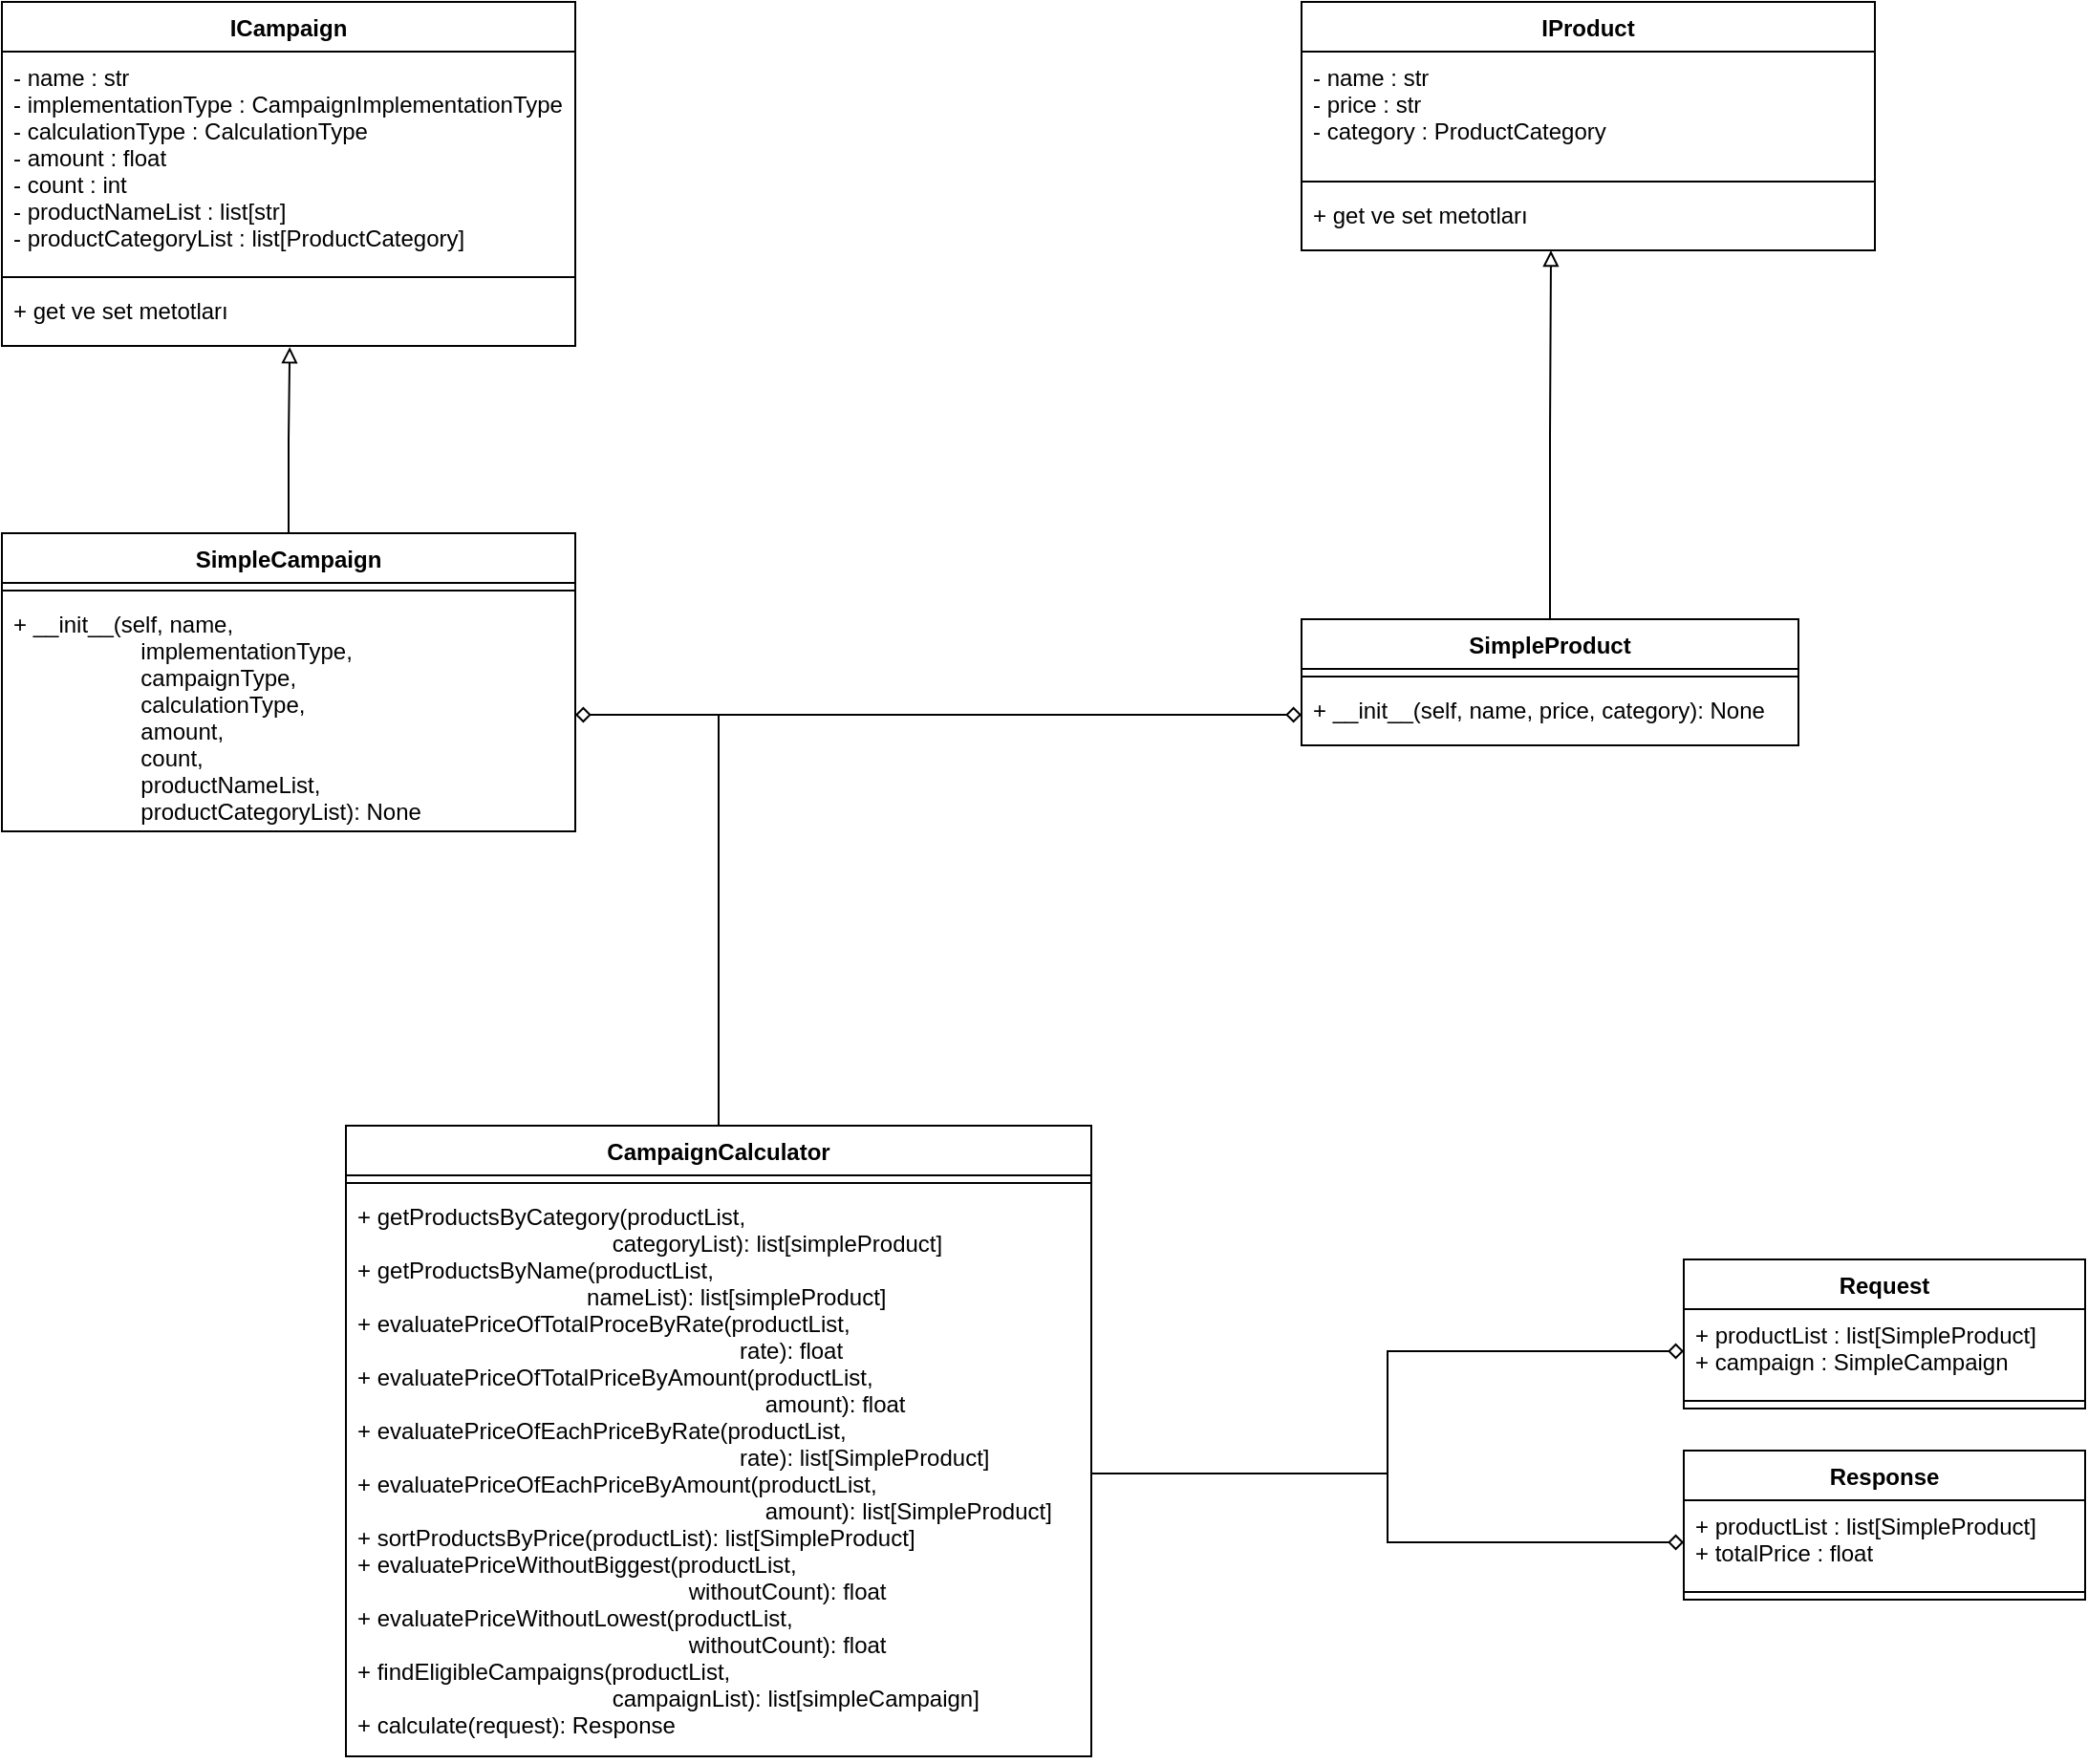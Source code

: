 <mxfile version="20.0.1" type="device" pages="2"><diagram id="rgQbbGu_x9ltGTy2_ONp" name="Campaign"><mxGraphModel dx="2500" dy="908" grid="1" gridSize="10" guides="1" tooltips="1" connect="1" arrows="1" fold="1" page="1" pageScale="1" pageWidth="827" pageHeight="1169" math="0" shadow="0"><root><mxCell id="0"/><mxCell id="1" parent="0"/><mxCell id="ItMOmFkDz0k1rFAJX8fB-32" style="edgeStyle=orthogonalEdgeStyle;rounded=0;orthogonalLoop=1;jettySize=auto;html=1;entryX=0.435;entryY=1;entryDx=0;entryDy=0;entryPerimeter=0;endArrow=block;endFill=0;" edge="1" parent="1" source="ItMOmFkDz0k1rFAJX8fB-1" target="ItMOmFkDz0k1rFAJX8fB-30"><mxGeometry relative="1" as="geometry"/></mxCell><mxCell id="ItMOmFkDz0k1rFAJX8fB-1" value="SimpleProduct" style="swimlane;fontStyle=1;align=center;verticalAlign=top;childLayout=stackLayout;horizontal=1;startSize=26;horizontalStack=0;resizeParent=1;resizeParentMax=0;resizeLast=0;collapsible=1;marginBottom=0;" vertex="1" parent="1"><mxGeometry x="-80" y="365" width="260" height="66" as="geometry"/></mxCell><mxCell id="ItMOmFkDz0k1rFAJX8fB-3" value="" style="line;strokeWidth=1;fillColor=none;align=left;verticalAlign=middle;spacingTop=-1;spacingLeft=3;spacingRight=3;rotatable=0;labelPosition=right;points=[];portConstraint=eastwest;" vertex="1" parent="ItMOmFkDz0k1rFAJX8fB-1"><mxGeometry y="26" width="260" height="8" as="geometry"/></mxCell><mxCell id="ItMOmFkDz0k1rFAJX8fB-4" value="+ __init__(self, name, price, category): None" style="text;strokeColor=none;fillColor=none;align=left;verticalAlign=top;spacingLeft=4;spacingRight=4;overflow=hidden;rotatable=0;points=[[0,0.5],[1,0.5]];portConstraint=eastwest;" vertex="1" parent="ItMOmFkDz0k1rFAJX8fB-1"><mxGeometry y="34" width="260" height="32" as="geometry"/></mxCell><mxCell id="ItMOmFkDz0k1rFAJX8fB-33" style="edgeStyle=orthogonalEdgeStyle;rounded=0;orthogonalLoop=1;jettySize=auto;html=1;entryX=0.502;entryY=1.018;entryDx=0;entryDy=0;entryPerimeter=0;endArrow=block;endFill=0;" edge="1" parent="1" source="ItMOmFkDz0k1rFAJX8fB-5" target="ItMOmFkDz0k1rFAJX8fB-26"><mxGeometry relative="1" as="geometry"/></mxCell><mxCell id="ItMOmFkDz0k1rFAJX8fB-5" value="SimpleCampaign" style="swimlane;fontStyle=1;align=center;verticalAlign=top;childLayout=stackLayout;horizontal=1;startSize=26;horizontalStack=0;resizeParent=1;resizeParentMax=0;resizeLast=0;collapsible=1;marginBottom=0;" vertex="1" parent="1"><mxGeometry x="-760" y="320" width="300" height="156" as="geometry"/></mxCell><mxCell id="ItMOmFkDz0k1rFAJX8fB-7" value="" style="line;strokeWidth=1;fillColor=none;align=left;verticalAlign=middle;spacingTop=-1;spacingLeft=3;spacingRight=3;rotatable=0;labelPosition=right;points=[];portConstraint=eastwest;" vertex="1" parent="ItMOmFkDz0k1rFAJX8fB-5"><mxGeometry y="26" width="300" height="8" as="geometry"/></mxCell><mxCell id="ItMOmFkDz0k1rFAJX8fB-8" value="+ __init__(self, name, &#10;                    implementationType, &#10;                    campaignType, &#10;                    calculationType, &#10;                    amount, &#10;                    count, &#10;                    productNameList, &#10;                    productCategoryList): None" style="text;strokeColor=none;fillColor=none;align=left;verticalAlign=top;spacingLeft=4;spacingRight=4;overflow=hidden;rotatable=0;points=[[0,0.5],[1,0.5]];portConstraint=eastwest;" vertex="1" parent="ItMOmFkDz0k1rFAJX8fB-5"><mxGeometry y="34" width="300" height="122" as="geometry"/></mxCell><mxCell id="ItMOmFkDz0k1rFAJX8fB-36" style="edgeStyle=orthogonalEdgeStyle;rounded=0;orthogonalLoop=1;jettySize=auto;html=1;entryX=1;entryY=0.5;entryDx=0;entryDy=0;endArrow=diamond;endFill=0;" edge="1" parent="1" source="ItMOmFkDz0k1rFAJX8fB-9" target="ItMOmFkDz0k1rFAJX8fB-8"><mxGeometry relative="1" as="geometry"/></mxCell><mxCell id="ItMOmFkDz0k1rFAJX8fB-37" style="edgeStyle=orthogonalEdgeStyle;rounded=0;orthogonalLoop=1;jettySize=auto;html=1;entryX=0;entryY=0.5;entryDx=0;entryDy=0;endArrow=diamond;endFill=0;" edge="1" parent="1" source="ItMOmFkDz0k1rFAJX8fB-9" target="ItMOmFkDz0k1rFAJX8fB-4"><mxGeometry relative="1" as="geometry"/></mxCell><mxCell id="ItMOmFkDz0k1rFAJX8fB-9" value="CampaignCalculator" style="swimlane;fontStyle=1;align=center;verticalAlign=top;childLayout=stackLayout;horizontal=1;startSize=26;horizontalStack=0;resizeParent=1;resizeParentMax=0;resizeLast=0;collapsible=1;marginBottom=0;" vertex="1" parent="1"><mxGeometry x="-580" y="630" width="390" height="330" as="geometry"/></mxCell><mxCell id="ItMOmFkDz0k1rFAJX8fB-11" value="" style="line;strokeWidth=1;fillColor=none;align=left;verticalAlign=middle;spacingTop=-1;spacingLeft=3;spacingRight=3;rotatable=0;labelPosition=right;points=[];portConstraint=eastwest;" vertex="1" parent="ItMOmFkDz0k1rFAJX8fB-9"><mxGeometry y="26" width="390" height="8" as="geometry"/></mxCell><mxCell id="ItMOmFkDz0k1rFAJX8fB-12" value="+ getProductsByCategory(productList,&#10;                                        categoryList): list[simpleProduct]&#10;+ getProductsByName(productList,&#10;                                    nameList): list[simpleProduct]&#10;+ evaluatePriceOfTotalProceByRate(productList,&#10;                                                            rate): float&#10;+ evaluatePriceOfTotalPriceByAmount(productList,            &#10;                                                                amount): float&#10;+ evaluatePriceOfEachPriceByRate(productList,&#10;                                                            rate): list[SimpleProduct]&#10;+ evaluatePriceOfEachPriceByAmount(productList,&#10;                                                                amount): list[SimpleProduct]&#10;+ sortProductsByPrice(productList): list[SimpleProduct]&#10;+ evaluatePriceWithoutBiggest(productList,&#10;                                                    withoutCount): float&#10;+ evaluatePriceWithoutLowest(productList,&#10;                                                    withoutCount): float&#10;+ findEligibleCampaigns(productList, &#10;                                        campaignList): list[simpleCampaign]&#10;+ calculate(request): Response" style="text;strokeColor=none;fillColor=none;align=left;verticalAlign=top;spacingLeft=4;spacingRight=4;overflow=hidden;rotatable=0;points=[[0,0.5],[1,0.5]];portConstraint=eastwest;" vertex="1" parent="ItMOmFkDz0k1rFAJX8fB-9"><mxGeometry y="34" width="390" height="296" as="geometry"/></mxCell><mxCell id="ItMOmFkDz0k1rFAJX8fB-13" value="Request" style="swimlane;fontStyle=1;align=center;verticalAlign=top;childLayout=stackLayout;horizontal=1;startSize=26;horizontalStack=0;resizeParent=1;resizeParentMax=0;resizeLast=0;collapsible=1;marginBottom=0;" vertex="1" parent="1"><mxGeometry x="120" y="700" width="210" height="78" as="geometry"/></mxCell><mxCell id="ItMOmFkDz0k1rFAJX8fB-14" value="+ productList : list[SimpleProduct]&#10;+ campaign : SimpleCampaign" style="text;strokeColor=none;fillColor=none;align=left;verticalAlign=top;spacingLeft=4;spacingRight=4;overflow=hidden;rotatable=0;points=[[0,0.5],[1,0.5]];portConstraint=eastwest;" vertex="1" parent="ItMOmFkDz0k1rFAJX8fB-13"><mxGeometry y="26" width="210" height="44" as="geometry"/></mxCell><mxCell id="ItMOmFkDz0k1rFAJX8fB-15" value="" style="line;strokeWidth=1;fillColor=none;align=left;verticalAlign=middle;spacingTop=-1;spacingLeft=3;spacingRight=3;rotatable=0;labelPosition=right;points=[];portConstraint=eastwest;" vertex="1" parent="ItMOmFkDz0k1rFAJX8fB-13"><mxGeometry y="70" width="210" height="8" as="geometry"/></mxCell><mxCell id="ItMOmFkDz0k1rFAJX8fB-17" value="Response" style="swimlane;fontStyle=1;align=center;verticalAlign=top;childLayout=stackLayout;horizontal=1;startSize=26;horizontalStack=0;resizeParent=1;resizeParentMax=0;resizeLast=0;collapsible=1;marginBottom=0;" vertex="1" parent="1"><mxGeometry x="120" y="800" width="210" height="78" as="geometry"/></mxCell><mxCell id="ItMOmFkDz0k1rFAJX8fB-18" value="+ productList : list[SimpleProduct]&#10;+ totalPrice : float" style="text;strokeColor=none;fillColor=none;align=left;verticalAlign=top;spacingLeft=4;spacingRight=4;overflow=hidden;rotatable=0;points=[[0,0.5],[1,0.5]];portConstraint=eastwest;" vertex="1" parent="ItMOmFkDz0k1rFAJX8fB-17"><mxGeometry y="26" width="210" height="44" as="geometry"/></mxCell><mxCell id="ItMOmFkDz0k1rFAJX8fB-19" value="" style="line;strokeWidth=1;fillColor=none;align=left;verticalAlign=middle;spacingTop=-1;spacingLeft=3;spacingRight=3;rotatable=0;labelPosition=right;points=[];portConstraint=eastwest;" vertex="1" parent="ItMOmFkDz0k1rFAJX8fB-17"><mxGeometry y="70" width="210" height="8" as="geometry"/></mxCell><mxCell id="ItMOmFkDz0k1rFAJX8fB-23" value="ICampaign" style="swimlane;fontStyle=1;align=center;verticalAlign=top;childLayout=stackLayout;horizontal=1;startSize=26;horizontalStack=0;resizeParent=1;resizeParentMax=0;resizeLast=0;collapsible=1;marginBottom=0;" vertex="1" parent="1"><mxGeometry x="-760" y="42" width="300" height="180" as="geometry"/></mxCell><mxCell id="ItMOmFkDz0k1rFAJX8fB-24" value="- name : str&#10;- implementationType : CampaignImplementationType&#10;- calculationType : CalculationType&#10;- amount : float&#10;- count : int&#10;- productNameList : list[str]&#10;- productCategoryList : list[ProductCategory]" style="text;strokeColor=none;fillColor=none;align=left;verticalAlign=top;spacingLeft=4;spacingRight=4;overflow=hidden;rotatable=0;points=[[0,0.5],[1,0.5]];portConstraint=eastwest;" vertex="1" parent="ItMOmFkDz0k1rFAJX8fB-23"><mxGeometry y="26" width="300" height="114" as="geometry"/></mxCell><mxCell id="ItMOmFkDz0k1rFAJX8fB-25" value="" style="line;strokeWidth=1;fillColor=none;align=left;verticalAlign=middle;spacingTop=-1;spacingLeft=3;spacingRight=3;rotatable=0;labelPosition=right;points=[];portConstraint=eastwest;" vertex="1" parent="ItMOmFkDz0k1rFAJX8fB-23"><mxGeometry y="140" width="300" height="8" as="geometry"/></mxCell><mxCell id="ItMOmFkDz0k1rFAJX8fB-26" value="+ get ve set metotları" style="text;strokeColor=none;fillColor=none;align=left;verticalAlign=top;spacingLeft=4;spacingRight=4;overflow=hidden;rotatable=0;points=[[0,0.5],[1,0.5]];portConstraint=eastwest;" vertex="1" parent="ItMOmFkDz0k1rFAJX8fB-23"><mxGeometry y="148" width="300" height="32" as="geometry"/></mxCell><mxCell id="ItMOmFkDz0k1rFAJX8fB-27" value="IProduct" style="swimlane;fontStyle=1;align=center;verticalAlign=top;childLayout=stackLayout;horizontal=1;startSize=26;horizontalStack=0;resizeParent=1;resizeParentMax=0;resizeLast=0;collapsible=1;marginBottom=0;" vertex="1" parent="1"><mxGeometry x="-80" y="42" width="300" height="130" as="geometry"/></mxCell><mxCell id="ItMOmFkDz0k1rFAJX8fB-28" value="- name : str&#10;- price : str&#10;- category : ProductCategory" style="text;strokeColor=none;fillColor=none;align=left;verticalAlign=top;spacingLeft=4;spacingRight=4;overflow=hidden;rotatable=0;points=[[0,0.5],[1,0.5]];portConstraint=eastwest;" vertex="1" parent="ItMOmFkDz0k1rFAJX8fB-27"><mxGeometry y="26" width="300" height="64" as="geometry"/></mxCell><mxCell id="ItMOmFkDz0k1rFAJX8fB-29" value="" style="line;strokeWidth=1;fillColor=none;align=left;verticalAlign=middle;spacingTop=-1;spacingLeft=3;spacingRight=3;rotatable=0;labelPosition=right;points=[];portConstraint=eastwest;" vertex="1" parent="ItMOmFkDz0k1rFAJX8fB-27"><mxGeometry y="90" width="300" height="8" as="geometry"/></mxCell><mxCell id="ItMOmFkDz0k1rFAJX8fB-30" value="+ get ve set metotları" style="text;strokeColor=none;fillColor=none;align=left;verticalAlign=top;spacingLeft=4;spacingRight=4;overflow=hidden;rotatable=0;points=[[0,0.5],[1,0.5]];portConstraint=eastwest;" vertex="1" parent="ItMOmFkDz0k1rFAJX8fB-27"><mxGeometry y="98" width="300" height="32" as="geometry"/></mxCell><mxCell id="ItMOmFkDz0k1rFAJX8fB-38" style="edgeStyle=orthogonalEdgeStyle;rounded=0;orthogonalLoop=1;jettySize=auto;html=1;entryX=0;entryY=0.5;entryDx=0;entryDy=0;endArrow=diamond;endFill=0;" edge="1" parent="1" source="ItMOmFkDz0k1rFAJX8fB-12" target="ItMOmFkDz0k1rFAJX8fB-14"><mxGeometry relative="1" as="geometry"/></mxCell><mxCell id="ItMOmFkDz0k1rFAJX8fB-39" style="edgeStyle=orthogonalEdgeStyle;rounded=0;orthogonalLoop=1;jettySize=auto;html=1;entryX=0;entryY=0.5;entryDx=0;entryDy=0;endArrow=diamond;endFill=0;" edge="1" parent="1" source="ItMOmFkDz0k1rFAJX8fB-12" target="ItMOmFkDz0k1rFAJX8fB-18"><mxGeometry relative="1" as="geometry"/></mxCell></root></mxGraphModel></diagram><diagram id="lYkBsxUqeD20Rw8IrsAA" name="Connector"><mxGraphModel dx="1185" dy="643" grid="1" gridSize="10" guides="1" tooltips="1" connect="1" arrows="1" fold="1" page="1" pageScale="1" pageWidth="827" pageHeight="1169" math="0" shadow="0"><root><mxCell id="0"/><mxCell id="1" parent="0"/><mxCell id="FYt1DRwK2ZTm7PtnMu8t-1" value="ConnectorContentA" style="swimlane;fontStyle=1;align=center;verticalAlign=top;childLayout=stackLayout;horizontal=1;startSize=26;horizontalStack=0;resizeParent=1;resizeParentMax=0;resizeLast=0;collapsible=1;marginBottom=0;" vertex="1" parent="1"><mxGeometry x="580" y="620" width="160" height="70" as="geometry"/></mxCell><mxCell id="FYt1DRwK2ZTm7PtnMu8t-3" value="" style="line;strokeWidth=1;fillColor=none;align=left;verticalAlign=middle;spacingTop=-1;spacingLeft=3;spacingRight=3;rotatable=0;labelPosition=right;points=[];portConstraint=eastwest;" vertex="1" parent="FYt1DRwK2ZTm7PtnMu8t-1"><mxGeometry y="26" width="160" height="8" as="geometry"/></mxCell><mxCell id="FYt1DRwK2ZTm7PtnMu8t-4" value="+ connect(): bool&#10;+ run(): None" style="text;strokeColor=none;fillColor=none;align=left;verticalAlign=top;spacingLeft=4;spacingRight=4;overflow=hidden;rotatable=0;points=[[0,0.5],[1,0.5]];portConstraint=eastwest;" vertex="1" parent="FYt1DRwK2ZTm7PtnMu8t-1"><mxGeometry y="34" width="160" height="36" as="geometry"/></mxCell><mxCell id="FYt1DRwK2ZTm7PtnMu8t-9" style="edgeStyle=orthogonalEdgeStyle;rounded=0;orthogonalLoop=1;jettySize=auto;html=1;entryX=0.488;entryY=1;entryDx=0;entryDy=0;entryPerimeter=0;endArrow=block;endFill=0;" edge="1" parent="1" source="FYt1DRwK2ZTm7PtnMu8t-5" target="FYt1DRwK2ZTm7PtnMu8t-4"><mxGeometry relative="1" as="geometry"/></mxCell><mxCell id="FYt1DRwK2ZTm7PtnMu8t-5" value="MongoConnector" style="swimlane;fontStyle=1;align=center;verticalAlign=top;childLayout=stackLayout;horizontal=1;startSize=26;horizontalStack=0;resizeParent=1;resizeParentMax=0;resizeLast=0;collapsible=1;marginBottom=0;" vertex="1" parent="1"><mxGeometry x="440" y="760" width="180" height="98" as="geometry"/></mxCell><mxCell id="FYt1DRwK2ZTm7PtnMu8t-6" value="+ connectionString: str&#10;+ client : MongoClient&#10;+ database: MongoDatabase&#10;+ collection: MongoCollection" style="text;strokeColor=none;fillColor=none;align=left;verticalAlign=top;spacingLeft=4;spacingRight=4;overflow=hidden;rotatable=0;points=[[0,0.5],[1,0.5]];portConstraint=eastwest;" vertex="1" parent="FYt1DRwK2ZTm7PtnMu8t-5"><mxGeometry y="26" width="180" height="64" as="geometry"/></mxCell><mxCell id="FYt1DRwK2ZTm7PtnMu8t-7" value="" style="line;strokeWidth=1;fillColor=none;align=left;verticalAlign=middle;spacingTop=-1;spacingLeft=3;spacingRight=3;rotatable=0;labelPosition=right;points=[];portConstraint=eastwest;" vertex="1" parent="FYt1DRwK2ZTm7PtnMu8t-5"><mxGeometry y="90" width="180" height="8" as="geometry"/></mxCell><mxCell id="FYt1DRwK2ZTm7PtnMu8t-15" style="edgeStyle=orthogonalEdgeStyle;rounded=0;orthogonalLoop=1;jettySize=auto;html=1;entryX=0.488;entryY=0.983;entryDx=0;entryDy=0;entryPerimeter=0;endArrow=block;endFill=0;" edge="1" parent="1" source="FYt1DRwK2ZTm7PtnMu8t-10" target="FYt1DRwK2ZTm7PtnMu8t-4"><mxGeometry relative="1" as="geometry"/></mxCell><mxCell id="FYt1DRwK2ZTm7PtnMu8t-10" value="MongoConnector" style="swimlane;fontStyle=1;align=center;verticalAlign=top;childLayout=stackLayout;horizontal=1;startSize=26;horizontalStack=0;resizeParent=1;resizeParentMax=0;resizeLast=0;collapsible=1;marginBottom=0;" vertex="1" parent="1"><mxGeometry x="640" y="760" width="180" height="98" as="geometry"/></mxCell><mxCell id="FYt1DRwK2ZTm7PtnMu8t-11" value="+ method: HTTPMethods&#10;+ url: str&#10;+ data: Object" style="text;strokeColor=none;fillColor=none;align=left;verticalAlign=top;spacingLeft=4;spacingRight=4;overflow=hidden;rotatable=0;points=[[0,0.5],[1,0.5]];portConstraint=eastwest;" vertex="1" parent="FYt1DRwK2ZTm7PtnMu8t-10"><mxGeometry y="26" width="180" height="64" as="geometry"/></mxCell><mxCell id="FYt1DRwK2ZTm7PtnMu8t-12" value="" style="line;strokeWidth=1;fillColor=none;align=left;verticalAlign=middle;spacingTop=-1;spacingLeft=3;spacingRight=3;rotatable=0;labelPosition=right;points=[];portConstraint=eastwest;" vertex="1" parent="FYt1DRwK2ZTm7PtnMu8t-10"><mxGeometry y="90" width="180" height="8" as="geometry"/></mxCell><mxCell id="FYt1DRwK2ZTm7PtnMu8t-24" style="edgeStyle=orthogonalEdgeStyle;rounded=0;orthogonalLoop=1;jettySize=auto;html=1;entryX=0;entryY=0.5;entryDx=0;entryDy=0;endArrow=diamondThin;endFill=0;" edge="1" parent="1" source="FYt1DRwK2ZTm7PtnMu8t-16" target="FYt1DRwK2ZTm7PtnMu8t-21"><mxGeometry relative="1" as="geometry"/></mxCell><mxCell id="FYt1DRwK2ZTm7PtnMu8t-16" value="KList" style="swimlane;fontStyle=1;align=center;verticalAlign=top;childLayout=stackLayout;horizontal=1;startSize=26;horizontalStack=0;resizeParent=1;resizeParentMax=0;resizeLast=0;collapsible=1;marginBottom=0;" vertex="1" parent="1"><mxGeometry x="30" y="430" width="160" height="110" as="geometry"/></mxCell><mxCell id="FYt1DRwK2ZTm7PtnMu8t-17" value="+ head: KNode" style="text;strokeColor=none;fillColor=none;align=left;verticalAlign=top;spacingLeft=4;spacingRight=4;overflow=hidden;rotatable=0;points=[[0,0.5],[1,0.5]];portConstraint=eastwest;" vertex="1" parent="FYt1DRwK2ZTm7PtnMu8t-16"><mxGeometry y="26" width="160" height="26" as="geometry"/></mxCell><mxCell id="FYt1DRwK2ZTm7PtnMu8t-18" value="" style="line;strokeWidth=1;fillColor=none;align=left;verticalAlign=middle;spacingTop=-1;spacingLeft=3;spacingRight=3;rotatable=0;labelPosition=right;points=[];portConstraint=eastwest;" vertex="1" parent="FYt1DRwK2ZTm7PtnMu8t-16"><mxGeometry y="52" width="160" height="8" as="geometry"/></mxCell><mxCell id="FYt1DRwK2ZTm7PtnMu8t-19" value="+ append(node): None&#10;+ prepend(node): None&#10;+ beyond(select, node): None" style="text;strokeColor=none;fillColor=none;align=left;verticalAlign=top;spacingLeft=4;spacingRight=4;overflow=hidden;rotatable=0;points=[[0,0.5],[1,0.5]];portConstraint=eastwest;" vertex="1" parent="FYt1DRwK2ZTm7PtnMu8t-16"><mxGeometry y="60" width="160" height="50" as="geometry"/></mxCell><mxCell id="FYt1DRwK2ZTm7PtnMu8t-20" value="KNode" style="swimlane;fontStyle=1;align=center;verticalAlign=top;childLayout=stackLayout;horizontal=1;startSize=26;horizontalStack=0;resizeParent=1;resizeParentMax=0;resizeLast=0;collapsible=1;marginBottom=0;" vertex="1" parent="1"><mxGeometry x="250" y="432" width="160" height="88" as="geometry"/></mxCell><mxCell id="FYt1DRwK2ZTm7PtnMu8t-21" value="+ data: any&#10;+ after: KNode&#10;+ before: KNode" style="text;strokeColor=none;fillColor=none;align=left;verticalAlign=top;spacingLeft=4;spacingRight=4;overflow=hidden;rotatable=0;points=[[0,0.5],[1,0.5]];portConstraint=eastwest;" vertex="1" parent="FYt1DRwK2ZTm7PtnMu8t-20"><mxGeometry y="26" width="160" height="54" as="geometry"/></mxCell><mxCell id="FYt1DRwK2ZTm7PtnMu8t-22" value="" style="line;strokeWidth=1;fillColor=none;align=left;verticalAlign=middle;spacingTop=-1;spacingLeft=3;spacingRight=3;rotatable=0;labelPosition=right;points=[];portConstraint=eastwest;" vertex="1" parent="FYt1DRwK2ZTm7PtnMu8t-20"><mxGeometry y="80" width="160" height="8" as="geometry"/></mxCell><mxCell id="FYt1DRwK2ZTm7PtnMu8t-34" style="edgeStyle=orthogonalEdgeStyle;rounded=0;orthogonalLoop=1;jettySize=auto;html=1;entryX=0.503;entryY=1.013;entryDx=0;entryDy=0;entryPerimeter=0;endArrow=diamondThin;endFill=0;" edge="1" parent="1" source="FYt1DRwK2ZTm7PtnMu8t-25" target="FYt1DRwK2ZTm7PtnMu8t-19"><mxGeometry relative="1" as="geometry"/></mxCell><mxCell id="FYt1DRwK2ZTm7PtnMu8t-25" value="Application" style="swimlane;fontStyle=1;align=center;verticalAlign=top;childLayout=stackLayout;horizontal=1;startSize=26;horizontalStack=0;resizeParent=1;resizeParentMax=0;resizeLast=0;collapsible=1;marginBottom=0;" vertex="1" parent="1"><mxGeometry x="10" y="592" width="200" height="148" as="geometry"/></mxCell><mxCell id="FYt1DRwK2ZTm7PtnMu8t-26" value="+ id: str&#10;+ name: str&#10;+ description: str&#10;+ connectorList: KList[Connector]" style="text;strokeColor=none;fillColor=none;align=left;verticalAlign=top;spacingLeft=4;spacingRight=4;overflow=hidden;rotatable=0;points=[[0,0.5],[1,0.5]];portConstraint=eastwest;" vertex="1" parent="FYt1DRwK2ZTm7PtnMu8t-25"><mxGeometry y="26" width="200" height="64" as="geometry"/></mxCell><mxCell id="FYt1DRwK2ZTm7PtnMu8t-27" value="" style="line;strokeWidth=1;fillColor=none;align=left;verticalAlign=middle;spacingTop=-1;spacingLeft=3;spacingRight=3;rotatable=0;labelPosition=right;points=[];portConstraint=eastwest;" vertex="1" parent="FYt1DRwK2ZTm7PtnMu8t-25"><mxGeometry y="90" width="200" height="8" as="geometry"/></mxCell><mxCell id="FYt1DRwK2ZTm7PtnMu8t-28" value="+ checkConnectors(): bool&#10;+ runConnectors(): bool" style="text;strokeColor=none;fillColor=none;align=left;verticalAlign=top;spacingLeft=4;spacingRight=4;overflow=hidden;rotatable=0;points=[[0,0.5],[1,0.5]];portConstraint=eastwest;" vertex="1" parent="FYt1DRwK2ZTm7PtnMu8t-25"><mxGeometry y="98" width="200" height="50" as="geometry"/></mxCell><mxCell id="FYt1DRwK2ZTm7PtnMu8t-29" value="Connector" style="swimlane;fontStyle=1;align=center;verticalAlign=top;childLayout=stackLayout;horizontal=1;startSize=26;horizontalStack=0;resizeParent=1;resizeParentMax=0;resizeLast=0;collapsible=1;marginBottom=0;" vertex="1" parent="1"><mxGeometry x="307" y="582" width="180" height="118" as="geometry"/></mxCell><mxCell id="FYt1DRwK2ZTm7PtnMu8t-30" value="+ id: str&#10;+ name: str&#10;+ description: str&#10;+ brand: str&#10;+ content: ConnectorContentA" style="text;strokeColor=none;fillColor=none;align=left;verticalAlign=top;spacingLeft=4;spacingRight=4;overflow=hidden;rotatable=0;points=[[0,0.5],[1,0.5]];portConstraint=eastwest;" vertex="1" parent="FYt1DRwK2ZTm7PtnMu8t-29"><mxGeometry y="26" width="180" height="84" as="geometry"/></mxCell><mxCell id="FYt1DRwK2ZTm7PtnMu8t-31" value="" style="line;strokeWidth=1;fillColor=none;align=left;verticalAlign=middle;spacingTop=-1;spacingLeft=3;spacingRight=3;rotatable=0;labelPosition=right;points=[];portConstraint=eastwest;" vertex="1" parent="FYt1DRwK2ZTm7PtnMu8t-29"><mxGeometry y="110" width="180" height="8" as="geometry"/></mxCell><mxCell id="FYt1DRwK2ZTm7PtnMu8t-33" style="edgeStyle=orthogonalEdgeStyle;rounded=0;orthogonalLoop=1;jettySize=auto;html=1;entryX=0;entryY=0.5;entryDx=0;entryDy=0;endArrow=diamondThin;endFill=0;" edge="1" parent="1" source="FYt1DRwK2ZTm7PtnMu8t-26" target="FYt1DRwK2ZTm7PtnMu8t-30"><mxGeometry relative="1" as="geometry"/></mxCell><mxCell id="FYt1DRwK2ZTm7PtnMu8t-35" style="edgeStyle=orthogonalEdgeStyle;rounded=0;orthogonalLoop=1;jettySize=auto;html=1;entryX=0;entryY=0.5;entryDx=0;entryDy=0;endArrow=diamondThin;endFill=0;" edge="1" parent="1" source="FYt1DRwK2ZTm7PtnMu8t-30" target="FYt1DRwK2ZTm7PtnMu8t-4"><mxGeometry relative="1" as="geometry"/></mxCell></root></mxGraphModel></diagram></mxfile>